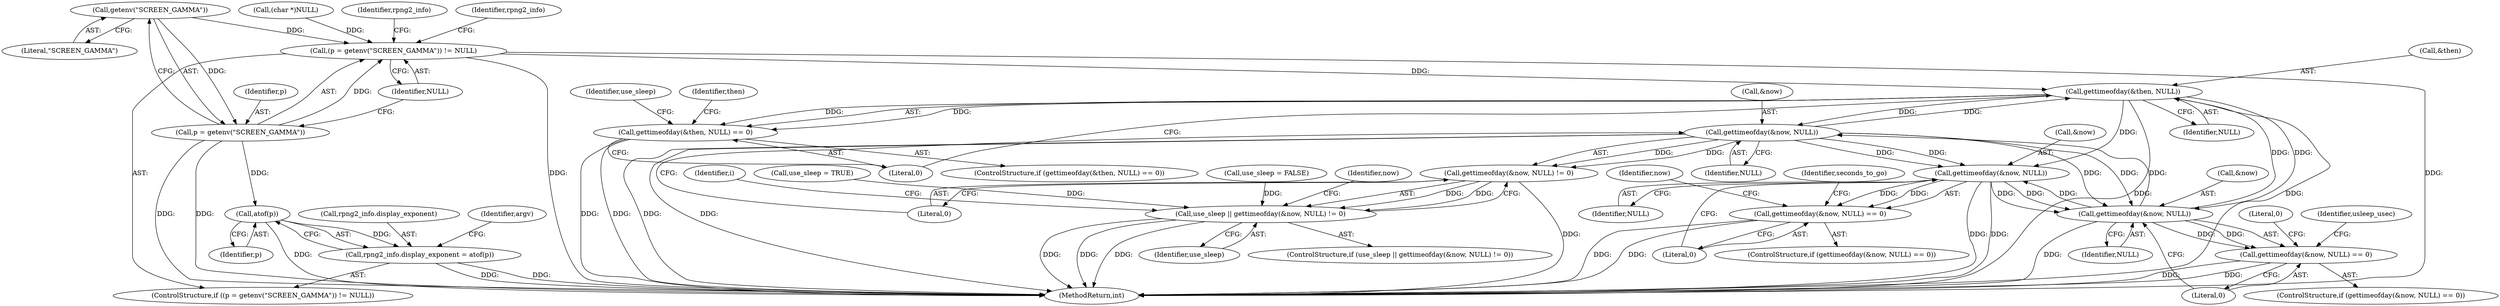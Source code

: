 digraph "0_Android_9d4853418ab2f754c2b63e091c29c5529b8b86ca_8@API" {
"1000216" [label="(Call,getenv(\"SCREEN_GAMMA\"))"];
"1000213" [label="(Call,(p = getenv(\"SCREEN_GAMMA\")) != NULL)"];
"1000802" [label="(Call,gettimeofday(&then, NULL))"];
"1000801" [label="(Call,gettimeofday(&then, NULL) == 0)"];
"1000846" [label="(Call,gettimeofday(&now, NULL))"];
"1000845" [label="(Call,gettimeofday(&now, NULL) != 0)"];
"1000843" [label="(Call,use_sleep || gettimeofday(&now, NULL) != 0)"];
"1000970" [label="(Call,gettimeofday(&now, NULL))"];
"1000969" [label="(Call,gettimeofday(&now, NULL) == 0)"];
"1001002" [label="(Call,gettimeofday(&now, NULL))"];
"1001001" [label="(Call,gettimeofday(&now, NULL) == 0)"];
"1000214" [label="(Call,p = getenv(\"SCREEN_GAMMA\"))"];
"1000223" [label="(Call,atof(p))"];
"1000219" [label="(Call,rpng2_info.display_exponent = atof(p))"];
"1000883" [label="(Identifier,now)"];
"1000969" [label="(Call,gettimeofday(&now, NULL) == 0)"];
"1000970" [label="(Call,gettimeofday(&now, NULL))"];
"1000846" [label="(Call,gettimeofday(&now, NULL))"];
"1000217" [label="(Literal,\"SCREEN_GAMMA\")"];
"1000842" [label="(ControlStructure,if (use_sleep || gettimeofday(&now, NULL) != 0))"];
"1000973" [label="(Identifier,NULL)"];
"1000850" [label="(Literal,0)"];
"1000979" [label="(Identifier,now)"];
"1000193" [label="(Call,(char *)NULL)"];
"1001006" [label="(Literal,0)"];
"1000216" [label="(Call,getenv(\"SCREEN_GAMMA\"))"];
"1000219" [label="(Call,rpng2_info.display_exponent = atof(p))"];
"1000845" [label="(Call,gettimeofday(&now, NULL) != 0)"];
"1000223" [label="(Call,atof(p))"];
"1000218" [label="(Identifier,NULL)"];
"1001036" [label="(Literal,0)"];
"1000228" [label="(Identifier,rpng2_info)"];
"1000806" [label="(Literal,0)"];
"1000854" [label="(Identifier,i)"];
"1001001" [label="(Call,gettimeofday(&now, NULL) == 0)"];
"1000224" [label="(Identifier,p)"];
"1000974" [label="(Literal,0)"];
"1000220" [label="(Call,rpng2_info.display_exponent)"];
"1000847" [label="(Call,&now)"];
"1000214" [label="(Call,p = getenv(\"SCREEN_GAMMA\"))"];
"1000803" [label="(Call,&then)"];
"1001099" [label="(MethodReturn,int)"];
"1001000" [label="(ControlStructure,if (gettimeofday(&now, NULL) == 0))"];
"1000212" [label="(ControlStructure,if ((p = getenv(\"SCREEN_GAMMA\")) != NULL))"];
"1000221" [label="(Identifier,rpng2_info)"];
"1000844" [label="(Identifier,use_sleep)"];
"1001009" [label="(Identifier,usleep_usec)"];
"1000800" [label="(ControlStructure,if (gettimeofday(&then, NULL) == 0))"];
"1000996" [label="(Identifier,seconds_to_go)"];
"1000818" [label="(Identifier,use_sleep)"];
"1000968" [label="(ControlStructure,if (gettimeofday(&now, NULL) == 0))"];
"1000235" [label="(Identifier,argv)"];
"1000817" [label="(Call,use_sleep = TRUE)"];
"1001005" [label="(Identifier,NULL)"];
"1000805" [label="(Identifier,NULL)"];
"1000802" [label="(Call,gettimeofday(&then, NULL))"];
"1000810" [label="(Identifier,then)"];
"1000849" [label="(Identifier,NULL)"];
"1000971" [label="(Call,&now)"];
"1001003" [label="(Call,&now)"];
"1000843" [label="(Call,use_sleep || gettimeofday(&now, NULL) != 0)"];
"1000215" [label="(Identifier,p)"];
"1000801" [label="(Call,gettimeofday(&then, NULL) == 0)"];
"1000813" [label="(Call,use_sleep = FALSE)"];
"1000213" [label="(Call,(p = getenv(\"SCREEN_GAMMA\")) != NULL)"];
"1001002" [label="(Call,gettimeofday(&now, NULL))"];
"1000216" -> "1000214"  [label="AST: "];
"1000216" -> "1000217"  [label="CFG: "];
"1000217" -> "1000216"  [label="AST: "];
"1000214" -> "1000216"  [label="CFG: "];
"1000216" -> "1000213"  [label="DDG: "];
"1000216" -> "1000214"  [label="DDG: "];
"1000213" -> "1000212"  [label="AST: "];
"1000213" -> "1000218"  [label="CFG: "];
"1000214" -> "1000213"  [label="AST: "];
"1000218" -> "1000213"  [label="AST: "];
"1000221" -> "1000213"  [label="CFG: "];
"1000228" -> "1000213"  [label="CFG: "];
"1000213" -> "1001099"  [label="DDG: "];
"1000213" -> "1001099"  [label="DDG: "];
"1000214" -> "1000213"  [label="DDG: "];
"1000193" -> "1000213"  [label="DDG: "];
"1000213" -> "1000802"  [label="DDG: "];
"1000802" -> "1000801"  [label="AST: "];
"1000802" -> "1000805"  [label="CFG: "];
"1000803" -> "1000802"  [label="AST: "];
"1000805" -> "1000802"  [label="AST: "];
"1000806" -> "1000802"  [label="CFG: "];
"1000802" -> "1001099"  [label="DDG: "];
"1000802" -> "1001099"  [label="DDG: "];
"1000802" -> "1000801"  [label="DDG: "];
"1000802" -> "1000801"  [label="DDG: "];
"1000846" -> "1000802"  [label="DDG: "];
"1001002" -> "1000802"  [label="DDG: "];
"1000802" -> "1000846"  [label="DDG: "];
"1000802" -> "1000970"  [label="DDG: "];
"1000802" -> "1001002"  [label="DDG: "];
"1000801" -> "1000800"  [label="AST: "];
"1000801" -> "1000806"  [label="CFG: "];
"1000806" -> "1000801"  [label="AST: "];
"1000810" -> "1000801"  [label="CFG: "];
"1000818" -> "1000801"  [label="CFG: "];
"1000801" -> "1001099"  [label="DDG: "];
"1000801" -> "1001099"  [label="DDG: "];
"1000846" -> "1000845"  [label="AST: "];
"1000846" -> "1000849"  [label="CFG: "];
"1000847" -> "1000846"  [label="AST: "];
"1000849" -> "1000846"  [label="AST: "];
"1000850" -> "1000846"  [label="CFG: "];
"1000846" -> "1001099"  [label="DDG: "];
"1000846" -> "1001099"  [label="DDG: "];
"1000846" -> "1000845"  [label="DDG: "];
"1000846" -> "1000845"  [label="DDG: "];
"1001002" -> "1000846"  [label="DDG: "];
"1000846" -> "1000970"  [label="DDG: "];
"1000846" -> "1000970"  [label="DDG: "];
"1000846" -> "1001002"  [label="DDG: "];
"1000846" -> "1001002"  [label="DDG: "];
"1000845" -> "1000843"  [label="AST: "];
"1000845" -> "1000850"  [label="CFG: "];
"1000850" -> "1000845"  [label="AST: "];
"1000843" -> "1000845"  [label="CFG: "];
"1000845" -> "1001099"  [label="DDG: "];
"1000845" -> "1000843"  [label="DDG: "];
"1000845" -> "1000843"  [label="DDG: "];
"1000843" -> "1000842"  [label="AST: "];
"1000843" -> "1000844"  [label="CFG: "];
"1000844" -> "1000843"  [label="AST: "];
"1000854" -> "1000843"  [label="CFG: "];
"1000883" -> "1000843"  [label="CFG: "];
"1000843" -> "1001099"  [label="DDG: "];
"1000843" -> "1001099"  [label="DDG: "];
"1000843" -> "1001099"  [label="DDG: "];
"1000817" -> "1000843"  [label="DDG: "];
"1000813" -> "1000843"  [label="DDG: "];
"1000970" -> "1000969"  [label="AST: "];
"1000970" -> "1000973"  [label="CFG: "];
"1000971" -> "1000970"  [label="AST: "];
"1000973" -> "1000970"  [label="AST: "];
"1000974" -> "1000970"  [label="CFG: "];
"1000970" -> "1001099"  [label="DDG: "];
"1000970" -> "1001099"  [label="DDG: "];
"1000970" -> "1000969"  [label="DDG: "];
"1000970" -> "1000969"  [label="DDG: "];
"1001002" -> "1000970"  [label="DDG: "];
"1000970" -> "1001002"  [label="DDG: "];
"1000970" -> "1001002"  [label="DDG: "];
"1000969" -> "1000968"  [label="AST: "];
"1000969" -> "1000974"  [label="CFG: "];
"1000974" -> "1000969"  [label="AST: "];
"1000979" -> "1000969"  [label="CFG: "];
"1000996" -> "1000969"  [label="CFG: "];
"1000969" -> "1001099"  [label="DDG: "];
"1000969" -> "1001099"  [label="DDG: "];
"1001002" -> "1001001"  [label="AST: "];
"1001002" -> "1001005"  [label="CFG: "];
"1001003" -> "1001002"  [label="AST: "];
"1001005" -> "1001002"  [label="AST: "];
"1001006" -> "1001002"  [label="CFG: "];
"1001002" -> "1001099"  [label="DDG: "];
"1001002" -> "1001001"  [label="DDG: "];
"1001002" -> "1001001"  [label="DDG: "];
"1001001" -> "1001000"  [label="AST: "];
"1001001" -> "1001006"  [label="CFG: "];
"1001006" -> "1001001"  [label="AST: "];
"1001009" -> "1001001"  [label="CFG: "];
"1001036" -> "1001001"  [label="CFG: "];
"1001001" -> "1001099"  [label="DDG: "];
"1001001" -> "1001099"  [label="DDG: "];
"1000215" -> "1000214"  [label="AST: "];
"1000218" -> "1000214"  [label="CFG: "];
"1000214" -> "1001099"  [label="DDG: "];
"1000214" -> "1001099"  [label="DDG: "];
"1000214" -> "1000223"  [label="DDG: "];
"1000223" -> "1000219"  [label="AST: "];
"1000223" -> "1000224"  [label="CFG: "];
"1000224" -> "1000223"  [label="AST: "];
"1000219" -> "1000223"  [label="CFG: "];
"1000223" -> "1001099"  [label="DDG: "];
"1000223" -> "1000219"  [label="DDG: "];
"1000219" -> "1000212"  [label="AST: "];
"1000220" -> "1000219"  [label="AST: "];
"1000235" -> "1000219"  [label="CFG: "];
"1000219" -> "1001099"  [label="DDG: "];
"1000219" -> "1001099"  [label="DDG: "];
}

